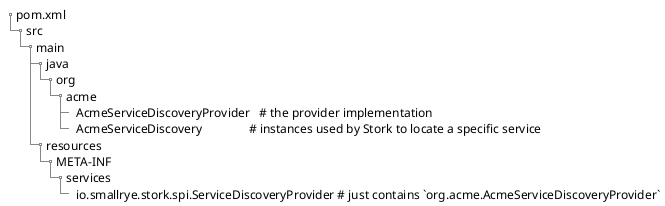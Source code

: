 @startuml
salt
{
  {T
     +      pom.xml
     ++       src
     +++        main
     ++++         java
     +++++          org
     ++++++            acme
     +++++++            AcmeServiceDiscoveryProvider   # the provider implementation
     +++++++            AcmeServiceDiscovery               # instances used by Stork to locate a specific service
     ++++         resources
     +++++         META-INF
     ++++++         services
     +++++++         io.smallrye.stork.spi.ServiceDiscoveryProvider # just contains `org.acme.AcmeServiceDiscoveryProvider`
  }
}
@enduml